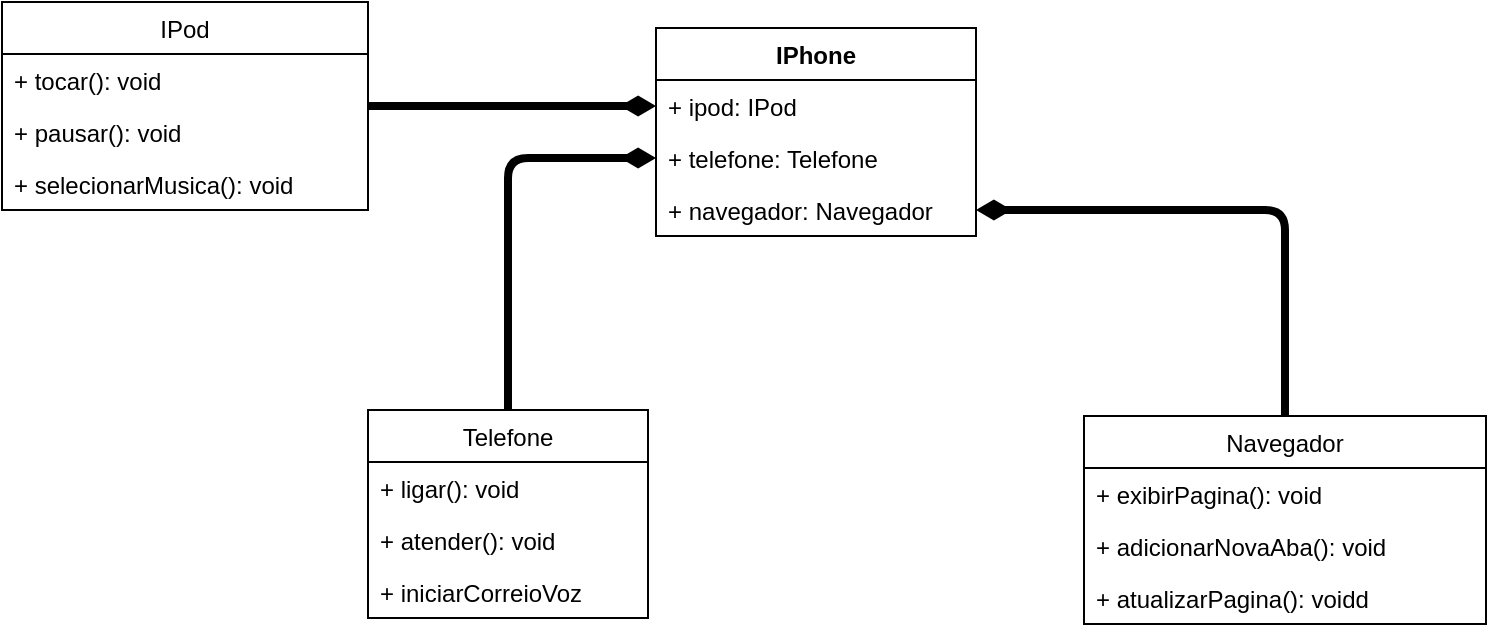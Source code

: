 <mxfile>
    <diagram id="1WWj4NsZWXjbWlNpKZ6C" name="Page-1">
        <mxGraphModel dx="1202" dy="850" grid="0" gridSize="10" guides="1" tooltips="1" connect="1" arrows="1" fold="1" page="0" pageScale="1" pageWidth="850" pageHeight="1100" math="0" shadow="0">
            <root>
                <mxCell id="0"/>
                <mxCell id="1" parent="0"/>
                <mxCell id="3" value="IPhone" style="swimlane;fontStyle=1;align=center;verticalAlign=top;childLayout=stackLayout;horizontal=1;startSize=26;horizontalStack=0;resizeParent=1;resizeParentMax=0;resizeLast=0;collapsible=1;marginBottom=0;" vertex="1" parent="1">
                    <mxGeometry x="300" y="-160" width="160" height="104" as="geometry"/>
                </mxCell>
                <mxCell id="4" value="+ ipod: IPod" style="text;strokeColor=none;fillColor=none;align=left;verticalAlign=top;spacingLeft=4;spacingRight=4;overflow=hidden;rotatable=0;points=[[0,0.5],[1,0.5]];portConstraint=eastwest;" vertex="1" parent="3">
                    <mxGeometry y="26" width="160" height="26" as="geometry"/>
                </mxCell>
                <mxCell id="7" value="+ telefone: Telefone" style="text;strokeColor=none;fillColor=none;align=left;verticalAlign=top;spacingLeft=4;spacingRight=4;overflow=hidden;rotatable=0;points=[[0,0.5],[1,0.5]];portConstraint=eastwest;" vertex="1" parent="3">
                    <mxGeometry y="52" width="160" height="26" as="geometry"/>
                </mxCell>
                <mxCell id="8" value="+ navegador: Navegador" style="text;strokeColor=none;fillColor=none;align=left;verticalAlign=top;spacingLeft=4;spacingRight=4;overflow=hidden;rotatable=0;points=[[0,0.5],[1,0.5]];portConstraint=eastwest;" vertex="1" parent="3">
                    <mxGeometry y="78" width="160" height="26" as="geometry"/>
                </mxCell>
                <mxCell id="21" style="edgeStyle=orthogonalEdgeStyle;html=1;entryX=0;entryY=0.5;entryDx=0;entryDy=0;endArrow=diamondThin;endFill=1;strokeWidth=4;" edge="1" parent="1" source="9" target="4">
                    <mxGeometry relative="1" as="geometry"/>
                </mxCell>
                <mxCell id="9" value="IPod" style="swimlane;fontStyle=0;childLayout=stackLayout;horizontal=1;startSize=26;fillColor=none;horizontalStack=0;resizeParent=1;resizeParentMax=0;resizeLast=0;collapsible=1;marginBottom=0;" vertex="1" parent="1">
                    <mxGeometry x="-27" y="-173" width="183" height="104" as="geometry"/>
                </mxCell>
                <mxCell id="10" value="+ tocar(): void" style="text;strokeColor=none;fillColor=none;align=left;verticalAlign=top;spacingLeft=4;spacingRight=4;overflow=hidden;rotatable=0;points=[[0,0.5],[1,0.5]];portConstraint=eastwest;" vertex="1" parent="9">
                    <mxGeometry y="26" width="183" height="26" as="geometry"/>
                </mxCell>
                <mxCell id="11" value="+ pausar(): void" style="text;strokeColor=none;fillColor=none;align=left;verticalAlign=top;spacingLeft=4;spacingRight=4;overflow=hidden;rotatable=0;points=[[0,0.5],[1,0.5]];portConstraint=eastwest;" vertex="1" parent="9">
                    <mxGeometry y="52" width="183" height="26" as="geometry"/>
                </mxCell>
                <mxCell id="12" value="+ selecionarMusica(): void" style="text;strokeColor=none;fillColor=none;align=left;verticalAlign=top;spacingLeft=4;spacingRight=4;overflow=hidden;rotatable=0;points=[[0,0.5],[1,0.5]];portConstraint=eastwest;" vertex="1" parent="9">
                    <mxGeometry y="78" width="183" height="26" as="geometry"/>
                </mxCell>
                <mxCell id="22" style="edgeStyle=orthogonalEdgeStyle;html=1;entryX=0;entryY=0.5;entryDx=0;entryDy=0;endArrow=diamondThin;endFill=1;strokeWidth=4;" edge="1" parent="1" source="13" target="7">
                    <mxGeometry relative="1" as="geometry"/>
                </mxCell>
                <mxCell id="13" value="Telefone" style="swimlane;fontStyle=0;childLayout=stackLayout;horizontal=1;startSize=26;fillColor=none;horizontalStack=0;resizeParent=1;resizeParentMax=0;resizeLast=0;collapsible=1;marginBottom=0;" vertex="1" parent="1">
                    <mxGeometry x="156" y="31" width="140" height="104" as="geometry"/>
                </mxCell>
                <mxCell id="14" value="+ ligar(): void" style="text;strokeColor=none;fillColor=none;align=left;verticalAlign=top;spacingLeft=4;spacingRight=4;overflow=hidden;rotatable=0;points=[[0,0.5],[1,0.5]];portConstraint=eastwest;" vertex="1" parent="13">
                    <mxGeometry y="26" width="140" height="26" as="geometry"/>
                </mxCell>
                <mxCell id="15" value="+ atender(): void" style="text;strokeColor=none;fillColor=none;align=left;verticalAlign=top;spacingLeft=4;spacingRight=4;overflow=hidden;rotatable=0;points=[[0,0.5],[1,0.5]];portConstraint=eastwest;" vertex="1" parent="13">
                    <mxGeometry y="52" width="140" height="26" as="geometry"/>
                </mxCell>
                <mxCell id="16" value="+ iniciarCorreioVoz" style="text;strokeColor=none;fillColor=none;align=left;verticalAlign=top;spacingLeft=4;spacingRight=4;overflow=hidden;rotatable=0;points=[[0,0.5],[1,0.5]];portConstraint=eastwest;" vertex="1" parent="13">
                    <mxGeometry y="78" width="140" height="26" as="geometry"/>
                </mxCell>
                <mxCell id="23" style="edgeStyle=orthogonalEdgeStyle;html=1;entryX=1;entryY=0.5;entryDx=0;entryDy=0;endArrow=diamondThin;endFill=1;strokeWidth=4;" edge="1" parent="1" source="17" target="8">
                    <mxGeometry relative="1" as="geometry"/>
                </mxCell>
                <mxCell id="17" value="Navegador" style="swimlane;fontStyle=0;childLayout=stackLayout;horizontal=1;startSize=26;fillColor=none;horizontalStack=0;resizeParent=1;resizeParentMax=0;resizeLast=0;collapsible=1;marginBottom=0;" vertex="1" parent="1">
                    <mxGeometry x="514" y="34" width="201" height="104" as="geometry"/>
                </mxCell>
                <mxCell id="18" value="+ exibirPagina(): void" style="text;strokeColor=none;fillColor=none;align=left;verticalAlign=top;spacingLeft=4;spacingRight=4;overflow=hidden;rotatable=0;points=[[0,0.5],[1,0.5]];portConstraint=eastwest;" vertex="1" parent="17">
                    <mxGeometry y="26" width="201" height="26" as="geometry"/>
                </mxCell>
                <mxCell id="19" value="+ adicionarNovaAba(): void" style="text;strokeColor=none;fillColor=none;align=left;verticalAlign=top;spacingLeft=4;spacingRight=4;overflow=hidden;rotatable=0;points=[[0,0.5],[1,0.5]];portConstraint=eastwest;" vertex="1" parent="17">
                    <mxGeometry y="52" width="201" height="26" as="geometry"/>
                </mxCell>
                <mxCell id="20" value="+ atualizarPagina(): voidd" style="text;strokeColor=none;fillColor=none;align=left;verticalAlign=top;spacingLeft=4;spacingRight=4;overflow=hidden;rotatable=0;points=[[0,0.5],[1,0.5]];portConstraint=eastwest;" vertex="1" parent="17">
                    <mxGeometry y="78" width="201" height="26" as="geometry"/>
                </mxCell>
            </root>
        </mxGraphModel>
    </diagram>
</mxfile>